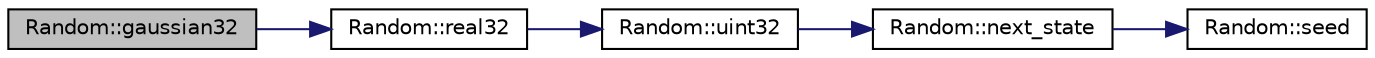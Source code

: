 digraph "Random::gaussian32"
{
 // INTERACTIVE_SVG=YES
  edge [fontname="Helvetica",fontsize="10",labelfontname="Helvetica",labelfontsize="10"];
  node [fontname="Helvetica",fontsize="10",shape=record];
  rankdir="LR";
  Node1 [label="Random::gaussian32",height=0.2,width=0.4,color="black", fillcolor="grey75", style="filled", fontcolor="black"];
  Node1 -> Node2 [color="midnightblue",fontsize="10",style="solid",fontname="Helvetica"];
  Node2 [label="Random::real32",height=0.2,width=0.4,color="black", fillcolor="white", style="filled",URL="$d2/de7/class_random.html#afda802845cd081191cf954a477766d57"];
  Node2 -> Node3 [color="midnightblue",fontsize="10",style="solid",fontname="Helvetica"];
  Node3 [label="Random::uint32",height=0.2,width=0.4,color="black", fillcolor="white", style="filled",URL="$d2/de7/class_random.html#a3454fd5279575930016836b6d1b9e2c2"];
  Node3 -> Node4 [color="midnightblue",fontsize="10",style="solid",fontname="Helvetica"];
  Node4 [label="Random::next_state",height=0.2,width=0.4,color="black", fillcolor="white", style="filled",URL="$d2/de7/class_random.html#ac393d6d99346ceabb5a2d1aa5f5310e4"];
  Node4 -> Node5 [color="midnightblue",fontsize="10",style="solid",fontname="Helvetica"];
  Node5 [label="Random::seed",height=0.2,width=0.4,color="black", fillcolor="white", style="filled",URL="$d2/de7/class_random.html#a955e6ddb29a299e1e5d2be5dc2b3d32c"];
}
